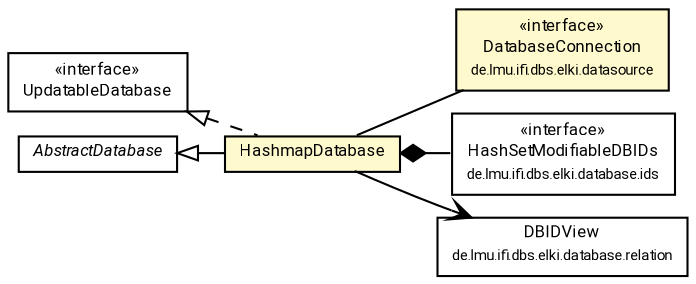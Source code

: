 #!/usr/local/bin/dot
#
# Class diagram 
# Generated by UMLGraph version R5_7_2-60-g0e99a6 (http://www.spinellis.gr/umlgraph/)
#

digraph G {
	graph [fontnames="svg"]
	edge [fontname="Roboto",fontsize=7,labelfontname="Roboto",labelfontsize=7,color="black"];
	node [fontname="Roboto",fontcolor="black",fontsize=8,shape=plaintext,margin=0,width=0,height=0];
	nodesep=0.15;
	ranksep=0.25;
	rankdir=LR;
	// de.lmu.ifi.dbs.elki.database.UpdatableDatabase
	c4943468 [label=<<table title="de.lmu.ifi.dbs.elki.database.UpdatableDatabase" border="0" cellborder="1" cellspacing="0" cellpadding="2" href="UpdatableDatabase.html" target="_parent">
		<tr><td><table border="0" cellspacing="0" cellpadding="1">
		<tr><td align="center" balign="center"> &#171;interface&#187; </td></tr>
		<tr><td align="center" balign="center"> <font face="Roboto">UpdatableDatabase</font> </td></tr>
		</table></td></tr>
		</table>>, URL="UpdatableDatabase.html"];
	// de.lmu.ifi.dbs.elki.datasource.DatabaseConnection
	c4943500 [label=<<table title="de.lmu.ifi.dbs.elki.datasource.DatabaseConnection" border="0" cellborder="1" cellspacing="0" cellpadding="2" bgcolor="LemonChiffon" href="../datasource/DatabaseConnection.html" target="_parent">
		<tr><td><table border="0" cellspacing="0" cellpadding="1">
		<tr><td align="center" balign="center"> &#171;interface&#187; </td></tr>
		<tr><td align="center" balign="center"> <font face="Roboto">DatabaseConnection</font> </td></tr>
		<tr><td align="center" balign="center"> <font face="Roboto" point-size="7.0">de.lmu.ifi.dbs.elki.datasource</font> </td></tr>
		</table></td></tr>
		</table>>, URL="../datasource/DatabaseConnection.html"];
	// de.lmu.ifi.dbs.elki.database.ids.HashSetModifiableDBIDs
	c4943629 [label=<<table title="de.lmu.ifi.dbs.elki.database.ids.HashSetModifiableDBIDs" border="0" cellborder="1" cellspacing="0" cellpadding="2" href="ids/HashSetModifiableDBIDs.html" target="_parent">
		<tr><td><table border="0" cellspacing="0" cellpadding="1">
		<tr><td align="center" balign="center"> &#171;interface&#187; </td></tr>
		<tr><td align="center" balign="center"> <font face="Roboto">HashSetModifiableDBIDs</font> </td></tr>
		<tr><td align="center" balign="center"> <font face="Roboto" point-size="7.0">de.lmu.ifi.dbs.elki.database.ids</font> </td></tr>
		</table></td></tr>
		</table>>, URL="ids/HashSetModifiableDBIDs.html"];
	// de.lmu.ifi.dbs.elki.database.AbstractDatabase
	c4944534 [label=<<table title="de.lmu.ifi.dbs.elki.database.AbstractDatabase" border="0" cellborder="1" cellspacing="0" cellpadding="2" href="AbstractDatabase.html" target="_parent">
		<tr><td><table border="0" cellspacing="0" cellpadding="1">
		<tr><td align="center" balign="center"> <font face="Roboto"><i>AbstractDatabase</i></font> </td></tr>
		</table></td></tr>
		</table>>, URL="AbstractDatabase.html"];
	// de.lmu.ifi.dbs.elki.database.relation.DBIDView
	c4944537 [label=<<table title="de.lmu.ifi.dbs.elki.database.relation.DBIDView" border="0" cellborder="1" cellspacing="0" cellpadding="2" href="relation/DBIDView.html" target="_parent">
		<tr><td><table border="0" cellspacing="0" cellpadding="1">
		<tr><td align="center" balign="center"> <font face="Roboto">DBIDView</font> </td></tr>
		<tr><td align="center" balign="center"> <font face="Roboto" point-size="7.0">de.lmu.ifi.dbs.elki.database.relation</font> </td></tr>
		</table></td></tr>
		</table>>, URL="relation/DBIDView.html"];
	// de.lmu.ifi.dbs.elki.database.HashmapDatabase
	c4944548 [label=<<table title="de.lmu.ifi.dbs.elki.database.HashmapDatabase" border="0" cellborder="1" cellspacing="0" cellpadding="2" bgcolor="lemonChiffon" href="HashmapDatabase.html" target="_parent">
		<tr><td><table border="0" cellspacing="0" cellpadding="1">
		<tr><td align="center" balign="center"> <font face="Roboto">HashmapDatabase</font> </td></tr>
		</table></td></tr>
		</table>>, URL="HashmapDatabase.html"];
	// de.lmu.ifi.dbs.elki.database.HashmapDatabase extends de.lmu.ifi.dbs.elki.database.AbstractDatabase
	c4944534 -> c4944548 [arrowtail=empty,dir=back,weight=10];
	// de.lmu.ifi.dbs.elki.database.HashmapDatabase implements de.lmu.ifi.dbs.elki.database.UpdatableDatabase
	c4943468 -> c4944548 [arrowtail=empty,style=dashed,dir=back,weight=9];
	// de.lmu.ifi.dbs.elki.database.HashmapDatabase composed de.lmu.ifi.dbs.elki.database.ids.HashSetModifiableDBIDs
	c4944548 -> c4943629 [arrowhead=none,arrowtail=diamond,dir=back,weight=6];
	// de.lmu.ifi.dbs.elki.database.HashmapDatabase assoc de.lmu.ifi.dbs.elki.datasource.DatabaseConnection
	c4944548 -> c4943500 [arrowhead=none,weight=2];
	// de.lmu.ifi.dbs.elki.database.HashmapDatabase navassoc de.lmu.ifi.dbs.elki.database.relation.DBIDView
	c4944548 -> c4944537 [arrowhead=open,weight=1];
}

